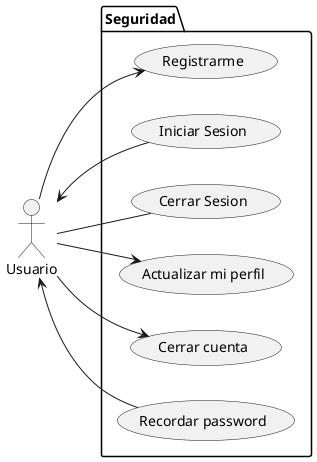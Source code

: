 @startuml
left to right direction
:Usuario: as User
package Seguridad{
    User --> (Registrarme)
    User <-- (Iniciar Sesion)
    User -- (Cerrar Sesion)
    User --> (Actualizar mi perfil)
    User --> (Cerrar cuenta)
    User <-- (Recordar password)
}
@enduml
